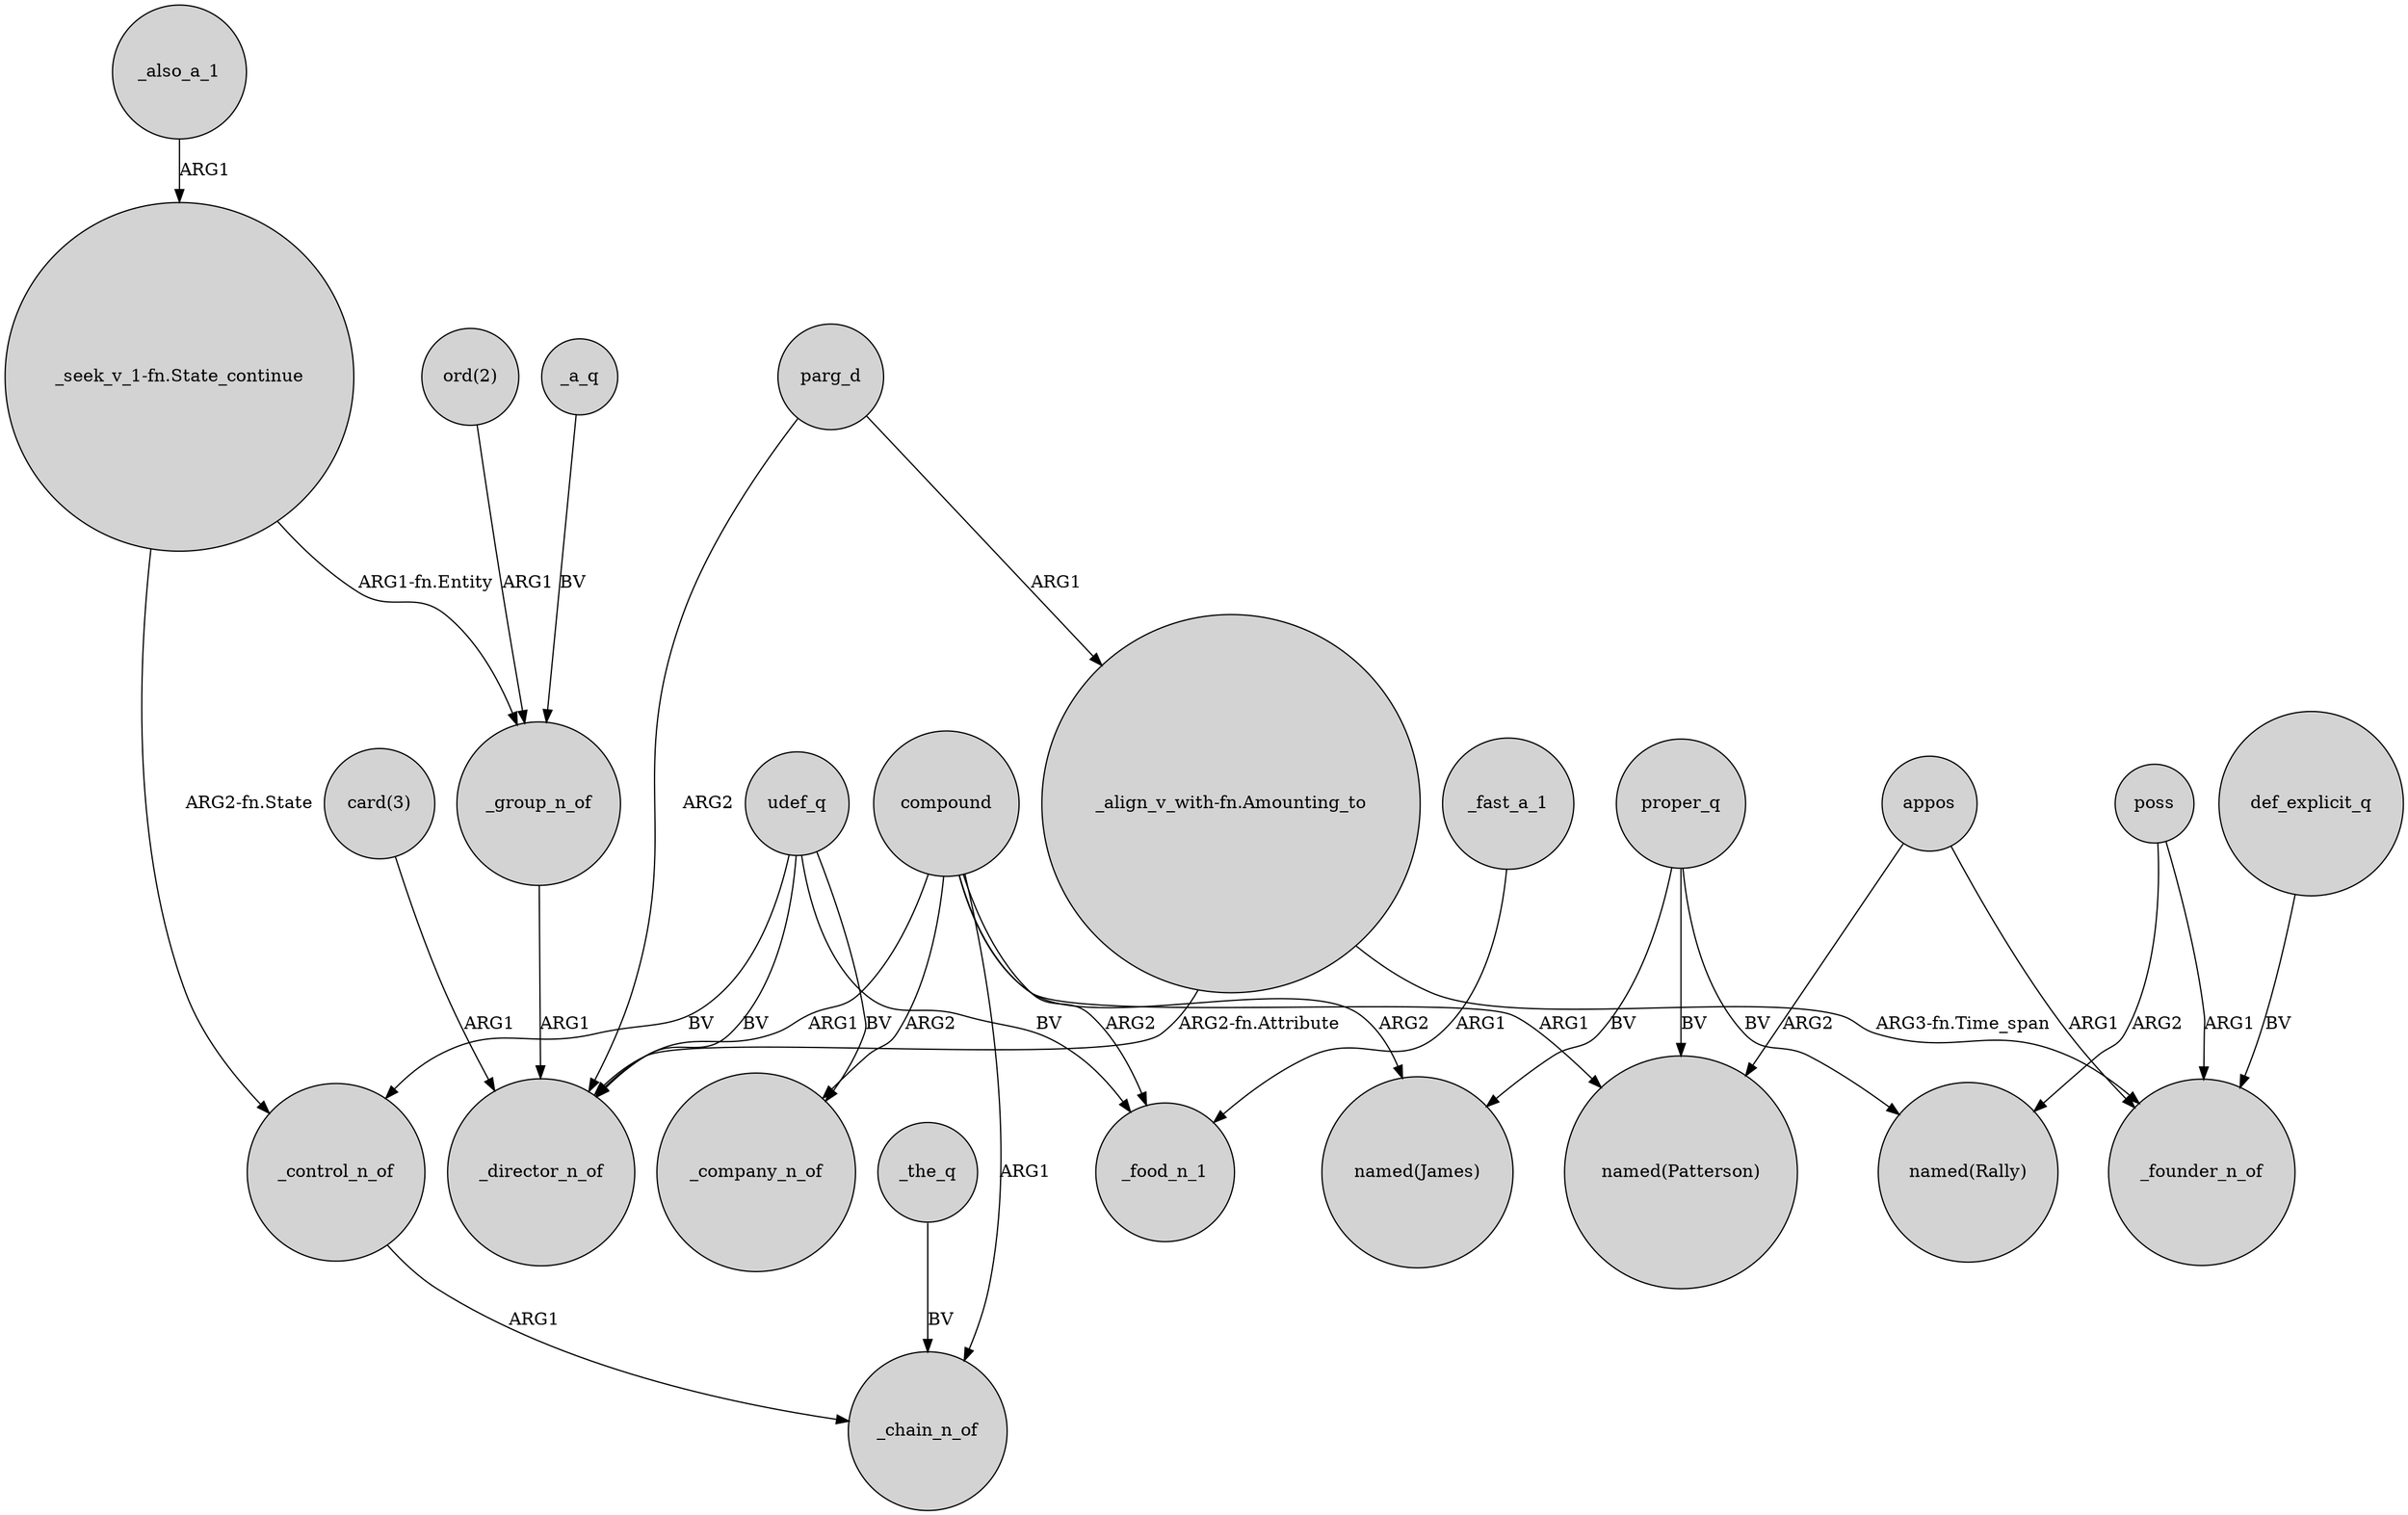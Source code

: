 digraph {
	node [shape=circle style=filled]
	udef_q -> _director_n_of [label=BV]
	_group_n_of -> _director_n_of [label=ARG1]
	udef_q -> _control_n_of [label=BV]
	proper_q -> "named(James)" [label=BV]
	compound -> _chain_n_of [label=ARG1]
	_fast_a_1 -> _food_n_1 [label=ARG1]
	poss -> _founder_n_of [label=ARG1]
	"ord(2)" -> _group_n_of [label=ARG1]
	proper_q -> "named(Patterson)" [label=BV]
	parg_d -> "_align_v_with-fn.Amounting_to" [label=ARG1]
	compound -> "named(Patterson)" [label=ARG1]
	compound -> _company_n_of [label=ARG2]
	_a_q -> _group_n_of [label=BV]
	_control_n_of -> _chain_n_of [label=ARG1]
	"_align_v_with-fn.Amounting_to" -> _director_n_of [label="ARG2-fn.Attribute"]
	appos -> "named(Patterson)" [label=ARG2]
	"_align_v_with-fn.Amounting_to" -> _founder_n_of [label="ARG3-fn.Time_span"]
	proper_q -> "named(Rally)" [label=BV]
	def_explicit_q -> _founder_n_of [label=BV]
	compound -> _food_n_1 [label=ARG2]
	parg_d -> _director_n_of [label=ARG2]
	udef_q -> _food_n_1 [label=BV]
	udef_q -> _company_n_of [label=BV]
	"card(3)" -> _director_n_of [label=ARG1]
	_also_a_1 -> "_seek_v_1-fn.State_continue" [label=ARG1]
	_the_q -> _chain_n_of [label=BV]
	"_seek_v_1-fn.State_continue" -> _control_n_of [label="ARG2-fn.State"]
	appos -> _founder_n_of [label=ARG1]
	poss -> "named(Rally)" [label=ARG2]
	compound -> "named(James)" [label=ARG2]
	compound -> _director_n_of [label=ARG1]
	"_seek_v_1-fn.State_continue" -> _group_n_of [label="ARG1-fn.Entity"]
}
